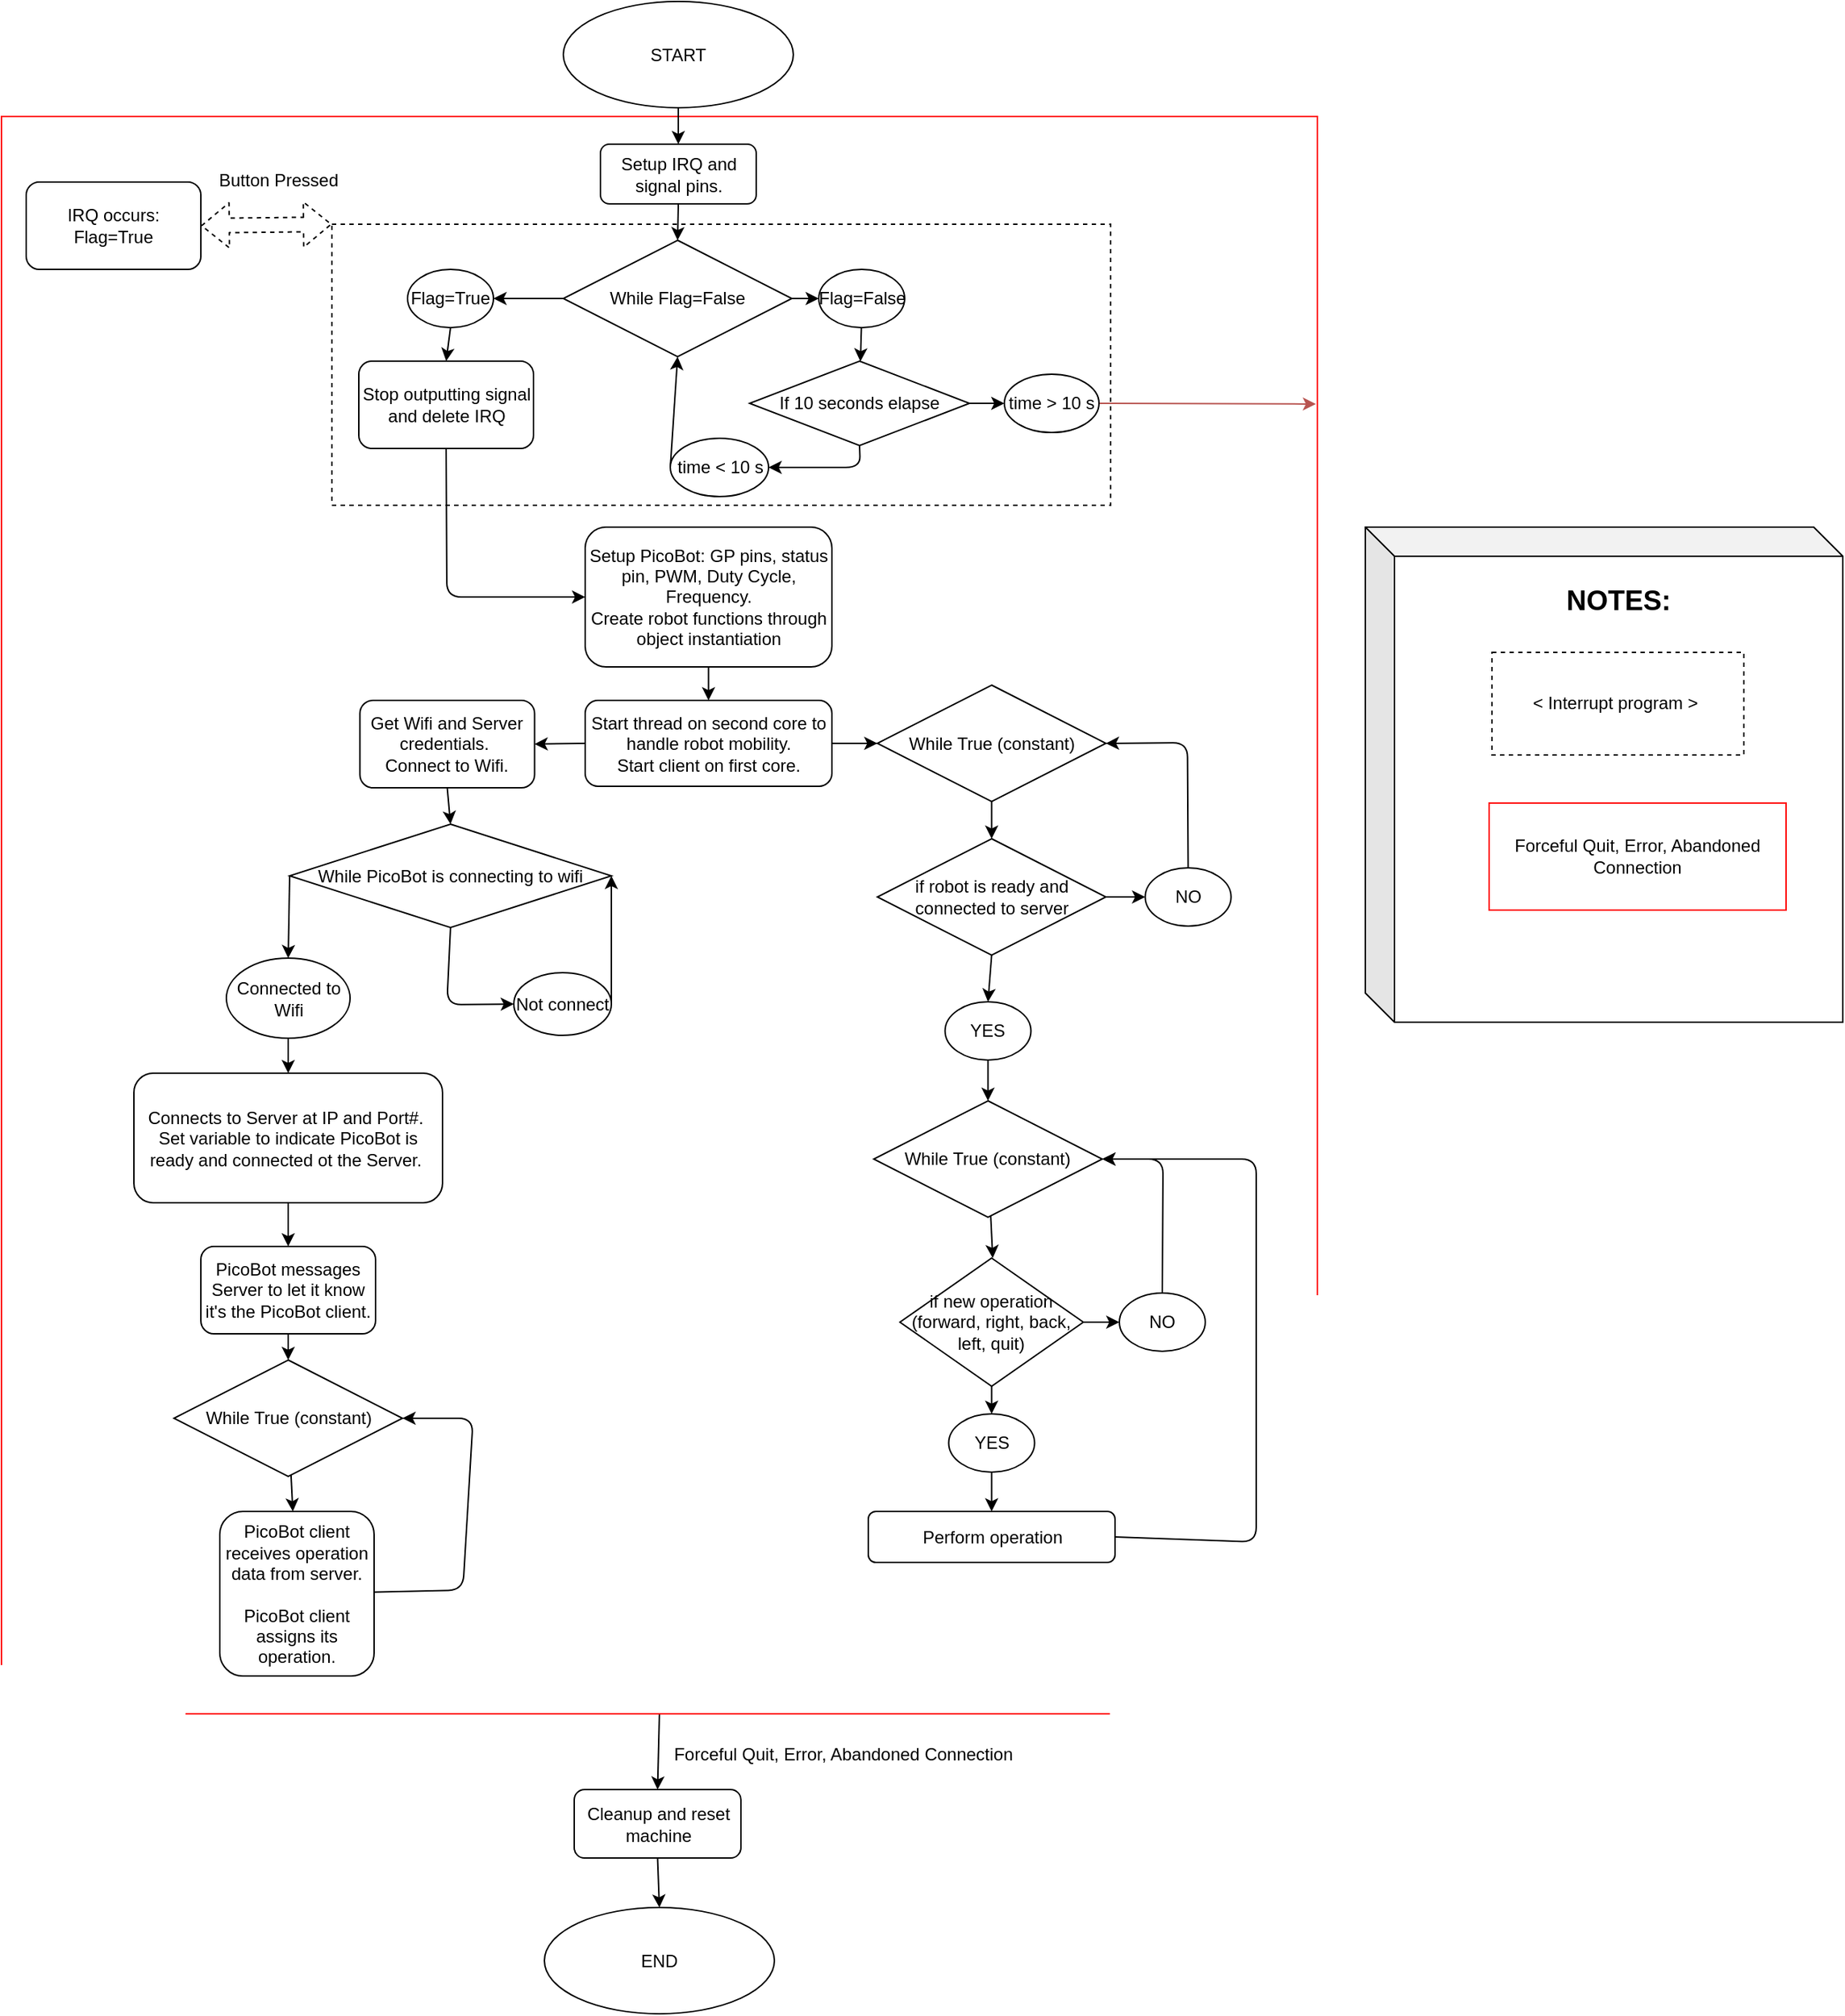 <mxfile>
    <diagram id="DDFGPWjTlPfeK0LOLCTc" name="Page-1">
        <mxGraphModel dx="3898" dy="1434" grid="0" gridSize="10" guides="1" tooltips="1" connect="1" arrows="1" fold="1" page="0" pageScale="1" pageWidth="850" pageHeight="1100" background="none" math="0" shadow="0">
            <root>
                <mxCell id="0"/>
                <mxCell id="1" parent="0"/>
                <mxCell id="102" style="edgeStyle=none;html=1;exitX=0.5;exitY=1;exitDx=0;exitDy=0;entryX=0.5;entryY=0;entryDx=0;entryDy=0;fontSize=19;" parent="1" source="97" target="100" edge="1">
                    <mxGeometry relative="1" as="geometry"/>
                </mxCell>
                <mxCell id="97" value="" style="rounded=0;whiteSpace=wrap;html=1;strokeColor=#FF0000;" parent="1" vertex="1">
                    <mxGeometry x="-508" y="291" width="904" height="1097" as="geometry"/>
                </mxCell>
                <mxCell id="11" value="" style="whiteSpace=wrap;html=1;dashed=1;" parent="1" vertex="1">
                    <mxGeometry x="-281" y="365" width="535" height="193" as="geometry"/>
                </mxCell>
                <mxCell id="52" style="edgeStyle=none;html=1;exitX=0.5;exitY=1;exitDx=0;exitDy=0;entryX=0.5;entryY=0;entryDx=0;entryDy=0;" parent="1" source="3" target="4" edge="1">
                    <mxGeometry relative="1" as="geometry"/>
                </mxCell>
                <mxCell id="3" value="START" style="ellipse;whiteSpace=wrap;html=1;" parent="1" vertex="1">
                    <mxGeometry x="-122" y="212" width="158" height="73" as="geometry"/>
                </mxCell>
                <mxCell id="53" style="edgeStyle=none;html=1;exitX=0.5;exitY=1;exitDx=0;exitDy=0;entryX=0.5;entryY=0;entryDx=0;entryDy=0;" parent="1" source="4" target="10" edge="1">
                    <mxGeometry relative="1" as="geometry"/>
                </mxCell>
                <mxCell id="4" value="Setup IRQ and signal pins." style="rounded=1;whiteSpace=wrap;html=1;" parent="1" vertex="1">
                    <mxGeometry x="-96.5" y="310" width="107" height="41" as="geometry"/>
                </mxCell>
                <mxCell id="7" value="END" style="ellipse;whiteSpace=wrap;html=1;" parent="1" vertex="1">
                    <mxGeometry x="-135" y="1521" width="158" height="73" as="geometry"/>
                </mxCell>
                <mxCell id="76" style="edgeStyle=none;html=1;exitX=1;exitY=0.5;exitDx=0;exitDy=0;entryX=0;entryY=0.5;entryDx=0;entryDy=0;" parent="1" source="10" target="61" edge="1">
                    <mxGeometry relative="1" as="geometry"/>
                </mxCell>
                <mxCell id="81" style="edgeStyle=none;html=1;exitX=0;exitY=0.5;exitDx=0;exitDy=0;entryX=1;entryY=0.5;entryDx=0;entryDy=0;" parent="1" source="10" target="62" edge="1">
                    <mxGeometry relative="1" as="geometry"/>
                </mxCell>
                <mxCell id="10" value="While Flag=False" style="rhombus;whiteSpace=wrap;html=1;" parent="1" vertex="1">
                    <mxGeometry x="-122" y="376" width="157" height="80" as="geometry"/>
                </mxCell>
                <mxCell id="13" value="" style="shape=flexArrow;endArrow=classic;startArrow=classic;html=1;dashed=1;exitX=0;exitY=0;exitDx=0;exitDy=0;entryX=1;entryY=0.5;entryDx=0;entryDy=0;" parent="1" source="11" target="14" edge="1">
                    <mxGeometry width="100" height="100" relative="1" as="geometry">
                        <mxPoint x="-21" y="-212" as="sourcePoint"/>
                        <mxPoint x="-309" y="330" as="targetPoint"/>
                    </mxGeometry>
                </mxCell>
                <mxCell id="14" value="IRQ occurs:&lt;br&gt;Flag=True" style="rounded=1;whiteSpace=wrap;html=1;" parent="1" vertex="1">
                    <mxGeometry x="-491" y="336" width="120" height="60" as="geometry"/>
                </mxCell>
                <mxCell id="60" style="edgeStyle=none;html=1;entryX=0;entryY=0.5;entryDx=0;entryDy=0;" parent="1" source="15" target="55" edge="1">
                    <mxGeometry relative="1" as="geometry"/>
                </mxCell>
                <mxCell id="82" style="edgeStyle=none;html=1;exitX=0.5;exitY=1;exitDx=0;exitDy=0;entryX=1;entryY=0.5;entryDx=0;entryDy=0;" parent="1" source="15" target="56" edge="1">
                    <mxGeometry relative="1" as="geometry">
                        <Array as="points">
                            <mxPoint x="82" y="532"/>
                        </Array>
                    </mxGeometry>
                </mxCell>
                <mxCell id="15" value="If 10 seconds elapse" style="rhombus;whiteSpace=wrap;html=1;" parent="1" vertex="1">
                    <mxGeometry x="6" y="459" width="151" height="58" as="geometry"/>
                </mxCell>
                <mxCell id="66" style="edgeStyle=none;html=1;exitX=0.5;exitY=1;exitDx=0;exitDy=0;entryX=0;entryY=0.5;entryDx=0;entryDy=0;" parent="1" source="16" target="17" edge="1">
                    <mxGeometry relative="1" as="geometry">
                        <Array as="points">
                            <mxPoint x="-202" y="621"/>
                        </Array>
                    </mxGeometry>
                </mxCell>
                <mxCell id="16" value="Stop outputting signal and delete IRQ" style="rounded=1;whiteSpace=wrap;html=1;" parent="1" vertex="1">
                    <mxGeometry x="-262.5" y="459" width="120" height="60" as="geometry"/>
                </mxCell>
                <mxCell id="67" style="edgeStyle=none;html=1;exitX=0.5;exitY=1;exitDx=0;exitDy=0;entryX=0.5;entryY=0;entryDx=0;entryDy=0;" parent="1" source="17" target="18" edge="1">
                    <mxGeometry relative="1" as="geometry"/>
                </mxCell>
                <mxCell id="17" value="Setup PicoBot: GP pins, status pin, PWM, Duty Cycle, Frequency.&lt;br&gt;Create robot functions through object instantiation" style="rounded=1;whiteSpace=wrap;html=1;" parent="1" vertex="1">
                    <mxGeometry x="-107" y="573" width="169.5" height="96" as="geometry"/>
                </mxCell>
                <mxCell id="70" style="edgeStyle=none;html=1;exitX=1;exitY=0.5;exitDx=0;exitDy=0;entryX=0;entryY=0.5;entryDx=0;entryDy=0;" parent="1" source="18" target="20" edge="1">
                    <mxGeometry relative="1" as="geometry"/>
                </mxCell>
                <mxCell id="71" style="edgeStyle=none;html=1;exitX=0;exitY=0.5;exitDx=0;exitDy=0;entryX=1;entryY=0.5;entryDx=0;entryDy=0;" parent="1" source="18" target="37" edge="1">
                    <mxGeometry relative="1" as="geometry"/>
                </mxCell>
                <mxCell id="18" value="Start thread on second core to handle robot mobility.&lt;br&gt;Start client on first core." style="rounded=1;whiteSpace=wrap;html=1;" parent="1" vertex="1">
                    <mxGeometry x="-107" y="692" width="169.5" height="59" as="geometry"/>
                </mxCell>
                <mxCell id="78" style="edgeStyle=none;html=1;exitX=0.5;exitY=1;exitDx=0;exitDy=0;entryX=0.5;entryY=0;entryDx=0;entryDy=0;" parent="1" source="19" target="30" edge="1">
                    <mxGeometry relative="1" as="geometry"/>
                </mxCell>
                <mxCell id="79" style="edgeStyle=none;html=1;exitX=1;exitY=0.5;exitDx=0;exitDy=0;" parent="1" source="19" target="29" edge="1">
                    <mxGeometry relative="1" as="geometry"/>
                </mxCell>
                <mxCell id="19" value="if robot is ready and connected to server" style="rhombus;whiteSpace=wrap;html=1;" parent="1" vertex="1">
                    <mxGeometry x="93.75" y="787" width="157" height="80" as="geometry"/>
                </mxCell>
                <mxCell id="23" style="edgeStyle=none;html=1;exitX=0.5;exitY=1;exitDx=0;exitDy=0;" parent="1" source="20" target="19" edge="1">
                    <mxGeometry relative="1" as="geometry"/>
                </mxCell>
                <mxCell id="20" value="While True (constant)" style="rhombus;whiteSpace=wrap;html=1;" parent="1" vertex="1">
                    <mxGeometry x="93.75" y="681.5" width="157" height="80" as="geometry"/>
                </mxCell>
                <mxCell id="27" style="edgeStyle=none;html=1;exitX=0.5;exitY=0;exitDx=0;exitDy=0;entryX=1;entryY=0.5;entryDx=0;entryDy=0;" parent="1" source="29" target="20" edge="1">
                    <mxGeometry relative="1" as="geometry">
                        <mxPoint x="352.25" y="811" as="sourcePoint"/>
                        <Array as="points">
                            <mxPoint x="306.75" y="721"/>
                        </Array>
                    </mxGeometry>
                </mxCell>
                <mxCell id="29" value="NO" style="ellipse;whiteSpace=wrap;html=1;" parent="1" vertex="1">
                    <mxGeometry x="277.75" y="807" width="59" height="40" as="geometry"/>
                </mxCell>
                <mxCell id="32" style="edgeStyle=none;html=1;exitX=0.5;exitY=1;exitDx=0;exitDy=0;entryX=0.5;entryY=0;entryDx=0;entryDy=0;" parent="1" source="30" target="31" edge="1">
                    <mxGeometry relative="1" as="geometry"/>
                </mxCell>
                <mxCell id="30" value="YES" style="ellipse;whiteSpace=wrap;html=1;" parent="1" vertex="1">
                    <mxGeometry x="140.25" y="899" width="59" height="40" as="geometry"/>
                </mxCell>
                <mxCell id="34" style="edgeStyle=none;html=1;entryX=0.506;entryY=0;entryDx=0;entryDy=0;entryPerimeter=0;" parent="1" source="31" target="84" edge="1">
                    <mxGeometry relative="1" as="geometry">
                        <mxPoint x="173.064" y="1069.0" as="targetPoint"/>
                    </mxGeometry>
                </mxCell>
                <mxCell id="31" value="While True (constant)" style="rhombus;whiteSpace=wrap;html=1;" parent="1" vertex="1">
                    <mxGeometry x="91.25" y="967" width="157" height="80" as="geometry"/>
                </mxCell>
                <mxCell id="72" style="edgeStyle=none;html=1;exitX=0.5;exitY=1;exitDx=0;exitDy=0;entryX=0.5;entryY=0;entryDx=0;entryDy=0;" parent="1" source="37" target="38" edge="1">
                    <mxGeometry relative="1" as="geometry"/>
                </mxCell>
                <mxCell id="37" value="Get Wifi and Server credentials.&amp;nbsp;&lt;br&gt;Connect to Wifi." style="rounded=1;whiteSpace=wrap;html=1;" parent="1" vertex="1">
                    <mxGeometry x="-261.75" y="692" width="120" height="60" as="geometry"/>
                </mxCell>
                <mxCell id="43" style="edgeStyle=none;html=1;exitX=0;exitY=0.5;exitDx=0;exitDy=0;entryX=0.5;entryY=0;entryDx=0;entryDy=0;" parent="1" source="38" target="39" edge="1">
                    <mxGeometry relative="1" as="geometry"/>
                </mxCell>
                <mxCell id="80" style="edgeStyle=none;html=1;exitX=0.5;exitY=1;exitDx=0;exitDy=0;entryX=0;entryY=0.5;entryDx=0;entryDy=0;" parent="1" source="38" target="40" edge="1">
                    <mxGeometry relative="1" as="geometry">
                        <Array as="points">
                            <mxPoint x="-202" y="901"/>
                        </Array>
                    </mxGeometry>
                </mxCell>
                <mxCell id="38" value="While PicoBot is connecting to wifi" style="rhombus;whiteSpace=wrap;html=1;" parent="1" vertex="1">
                    <mxGeometry x="-310" y="777" width="221" height="71" as="geometry"/>
                </mxCell>
                <mxCell id="73" style="edgeStyle=none;html=1;exitX=0.5;exitY=1;exitDx=0;exitDy=0;entryX=0.5;entryY=0;entryDx=0;entryDy=0;" parent="1" source="39" target="45" edge="1">
                    <mxGeometry relative="1" as="geometry"/>
                </mxCell>
                <mxCell id="39" value="Connected to Wifi" style="ellipse;whiteSpace=wrap;html=1;" parent="1" vertex="1">
                    <mxGeometry x="-353.5" y="869" width="85" height="55" as="geometry"/>
                </mxCell>
                <mxCell id="42" style="edgeStyle=none;html=1;exitX=1;exitY=0.5;exitDx=0;exitDy=0;entryX=1;entryY=0.5;entryDx=0;entryDy=0;" parent="1" source="40" target="38" edge="1">
                    <mxGeometry relative="1" as="geometry"/>
                </mxCell>
                <mxCell id="40" value="Not connect" style="ellipse;whiteSpace=wrap;html=1;" parent="1" vertex="1">
                    <mxGeometry x="-156" y="879" width="67" height="43" as="geometry"/>
                </mxCell>
                <mxCell id="74" style="edgeStyle=none;html=1;entryX=0.5;entryY=0;entryDx=0;entryDy=0;" parent="1" source="45" target="46" edge="1">
                    <mxGeometry relative="1" as="geometry"/>
                </mxCell>
                <mxCell id="45" value="Connects to Server at IP and Port#.&amp;nbsp;&lt;br&gt;Set variable to indicate PicoBot is ready and connected ot the Server.&amp;nbsp;" style="rounded=1;whiteSpace=wrap;html=1;" parent="1" vertex="1">
                    <mxGeometry x="-417" y="948" width="212" height="89" as="geometry"/>
                </mxCell>
                <mxCell id="75" style="edgeStyle=none;html=1;exitX=0.5;exitY=1;exitDx=0;exitDy=0;entryX=0.5;entryY=0;entryDx=0;entryDy=0;" parent="1" source="46" target="47" edge="1">
                    <mxGeometry relative="1" as="geometry"/>
                </mxCell>
                <mxCell id="46" value="PicoBot messages Server to let it know it's the PicoBot client." style="rounded=1;whiteSpace=wrap;html=1;" parent="1" vertex="1">
                    <mxGeometry x="-371" y="1067" width="120" height="60" as="geometry"/>
                </mxCell>
                <mxCell id="51" style="edgeStyle=none;html=1;" parent="1" source="47" target="48" edge="1">
                    <mxGeometry relative="1" as="geometry"/>
                </mxCell>
                <mxCell id="47" value="While True (constant)" style="rhombus;whiteSpace=wrap;html=1;" parent="1" vertex="1">
                    <mxGeometry x="-389.5" y="1145" width="157" height="80" as="geometry"/>
                </mxCell>
                <mxCell id="50" style="edgeStyle=none;html=1;entryX=1;entryY=0.5;entryDx=0;entryDy=0;" parent="1" source="48" target="47" edge="1">
                    <mxGeometry relative="1" as="geometry">
                        <Array as="points">
                            <mxPoint x="-191" y="1303"/>
                            <mxPoint x="-184" y="1185"/>
                        </Array>
                    </mxGeometry>
                </mxCell>
                <mxCell id="48" value="PicoBot client receives operation data from server.&lt;br&gt;&lt;br&gt;PicoBot client assigns its operation." style="rounded=1;whiteSpace=wrap;html=1;" parent="1" vertex="1">
                    <mxGeometry x="-358" y="1249" width="106" height="113" as="geometry"/>
                </mxCell>
                <mxCell id="104" style="edgeStyle=none;html=1;entryX=0.999;entryY=0.18;entryDx=0;entryDy=0;entryPerimeter=0;fillColor=#f8cecc;strokeColor=#b85450;" edge="1" parent="1" source="55" target="97">
                    <mxGeometry relative="1" as="geometry"/>
                </mxCell>
                <mxCell id="55" value="time &amp;gt; 10 s" style="ellipse;whiteSpace=wrap;html=1;" parent="1" vertex="1">
                    <mxGeometry x="181" y="468" width="65" height="40" as="geometry"/>
                </mxCell>
                <mxCell id="77" style="edgeStyle=none;html=1;exitX=0;exitY=0.5;exitDx=0;exitDy=0;entryX=0.5;entryY=1;entryDx=0;entryDy=0;" parent="1" source="56" target="10" edge="1">
                    <mxGeometry relative="1" as="geometry"/>
                </mxCell>
                <mxCell id="56" value="time &amp;lt; 10 s" style="ellipse;whiteSpace=wrap;html=1;" parent="1" vertex="1">
                    <mxGeometry x="-48.5" y="512" width="67.5" height="40" as="geometry"/>
                </mxCell>
                <mxCell id="64" style="edgeStyle=none;html=1;" parent="1" source="61" target="15" edge="1">
                    <mxGeometry relative="1" as="geometry"/>
                </mxCell>
                <mxCell id="61" value="Flag=False" style="ellipse;whiteSpace=wrap;html=1;" parent="1" vertex="1">
                    <mxGeometry x="53.5" y="396" width="59" height="40" as="geometry"/>
                </mxCell>
                <mxCell id="69" style="edgeStyle=none;html=1;exitX=0.5;exitY=1;exitDx=0;exitDy=0;entryX=0.5;entryY=0;entryDx=0;entryDy=0;" parent="1" source="62" target="16" edge="1">
                    <mxGeometry relative="1" as="geometry"/>
                </mxCell>
                <mxCell id="62" value="Flag=True" style="ellipse;whiteSpace=wrap;html=1;" parent="1" vertex="1">
                    <mxGeometry x="-229" y="396" width="59" height="40" as="geometry"/>
                </mxCell>
                <mxCell id="91" style="edgeStyle=none;html=1;exitX=1;exitY=0.5;exitDx=0;exitDy=0;entryX=1;entryY=0.5;entryDx=0;entryDy=0;" parent="1" source="83" target="31" edge="1">
                    <mxGeometry relative="1" as="geometry">
                        <Array as="points">
                            <mxPoint x="354" y="1270"/>
                            <mxPoint x="354" y="1007"/>
                        </Array>
                    </mxGeometry>
                </mxCell>
                <mxCell id="83" value="Perform operation" style="rounded=1;whiteSpace=wrap;html=1;" parent="1" vertex="1">
                    <mxGeometry x="87.5" y="1249" width="169.5" height="35" as="geometry"/>
                </mxCell>
                <mxCell id="87" style="edgeStyle=none;html=1;exitX=0.5;exitY=1;exitDx=0;exitDy=0;entryX=0.5;entryY=0;entryDx=0;entryDy=0;" parent="1" source="84" target="86" edge="1">
                    <mxGeometry relative="1" as="geometry"/>
                </mxCell>
                <mxCell id="90" style="edgeStyle=none;html=1;exitX=1;exitY=0.5;exitDx=0;exitDy=0;entryX=0;entryY=0.5;entryDx=0;entryDy=0;" parent="1" source="84" target="85" edge="1">
                    <mxGeometry relative="1" as="geometry"/>
                </mxCell>
                <mxCell id="84" value="if new operation&lt;br&gt;(forward, right, back, left, quit)" style="rhombus;whiteSpace=wrap;html=1;" parent="1" vertex="1">
                    <mxGeometry x="109.25" y="1075" width="126" height="88" as="geometry"/>
                </mxCell>
                <mxCell id="89" style="edgeStyle=none;html=1;exitX=0.5;exitY=0;exitDx=0;exitDy=0;entryX=1;entryY=0.5;entryDx=0;entryDy=0;" parent="1" source="85" target="31" edge="1">
                    <mxGeometry relative="1" as="geometry">
                        <Array as="points">
                            <mxPoint x="290" y="1007"/>
                        </Array>
                    </mxGeometry>
                </mxCell>
                <mxCell id="85" value="NO" style="ellipse;whiteSpace=wrap;html=1;" parent="1" vertex="1">
                    <mxGeometry x="260" y="1099" width="59" height="40" as="geometry"/>
                </mxCell>
                <mxCell id="88" style="edgeStyle=none;html=1;exitX=0.5;exitY=1;exitDx=0;exitDy=0;entryX=0.5;entryY=0;entryDx=0;entryDy=0;" parent="1" source="86" target="83" edge="1">
                    <mxGeometry relative="1" as="geometry"/>
                </mxCell>
                <mxCell id="86" value="YES" style="ellipse;whiteSpace=wrap;html=1;" parent="1" vertex="1">
                    <mxGeometry x="142.75" y="1182" width="59" height="40" as="geometry"/>
                </mxCell>
                <mxCell id="95" value="Button Pressed" style="text;html=1;align=center;verticalAlign=middle;resizable=0;points=[];autosize=1;strokeColor=none;fillColor=none;" parent="1" vertex="1">
                    <mxGeometry x="-368.5" y="322" width="100" height="26" as="geometry"/>
                </mxCell>
                <mxCell id="96" value="&lt;b style=&quot;font-size: 19px;&quot;&gt;NOTES:&lt;br&gt;&lt;/b&gt;&lt;br&gt;&lt;br&gt;&lt;br&gt;&lt;br&gt;&lt;br&gt;&lt;br&gt;&lt;br&gt;&lt;br&gt;&lt;br&gt;&lt;br&gt;&lt;br&gt;&lt;br&gt;&lt;br&gt;&lt;br&gt;&lt;br&gt;&lt;br&gt;&lt;br&gt;&lt;br&gt;" style="shape=cube;whiteSpace=wrap;html=1;boundedLbl=1;backgroundOutline=1;darkOpacity=0.05;darkOpacity2=0.1;" parent="1" vertex="1">
                    <mxGeometry x="429" y="573" width="328" height="340" as="geometry"/>
                </mxCell>
                <mxCell id="94" value="&amp;lt; Interrupt program &amp;gt;&amp;nbsp;" style="whiteSpace=wrap;html=1;dashed=1;" parent="1" vertex="1">
                    <mxGeometry x="516" y="659" width="173" height="70.5" as="geometry"/>
                </mxCell>
                <mxCell id="98" value="Forceful Quit, Error, Abandoned Connection" style="rounded=0;whiteSpace=wrap;html=1;strokeColor=#FF0000;" parent="1" vertex="1">
                    <mxGeometry x="514" y="762.5" width="204" height="73.5" as="geometry"/>
                </mxCell>
                <mxCell id="101" style="edgeStyle=none;html=1;exitX=0.5;exitY=1;exitDx=0;exitDy=0;entryX=0.5;entryY=0;entryDx=0;entryDy=0;fontSize=19;" parent="1" source="100" target="7" edge="1">
                    <mxGeometry relative="1" as="geometry"/>
                </mxCell>
                <mxCell id="100" value="Cleanup and reset machine" style="rounded=1;whiteSpace=wrap;html=1;" parent="1" vertex="1">
                    <mxGeometry x="-114.5" y="1440" width="114.5" height="47" as="geometry"/>
                </mxCell>
                <mxCell id="103" value="&lt;span style=&quot;font-size: 12px;&quot;&gt;Forceful Quit, Error, Abandoned Connection&lt;/span&gt;" style="text;html=1;align=center;verticalAlign=middle;resizable=0;points=[];autosize=1;strokeColor=none;fillColor=none;fontSize=19;" parent="1" vertex="1">
                    <mxGeometry x="-56" y="1396" width="251" height="35" as="geometry"/>
                </mxCell>
            </root>
        </mxGraphModel>
    </diagram>
</mxfile>